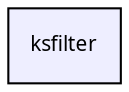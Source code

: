 digraph G {
  compound=true
  node [ fontsize=10, fontname="FreeSans.ttf"];
  edge [ labelfontsize=9, labelfontname="FreeSans.ttf"];
  dir_9ddfffab8ec874f30e10f41af16ae1a4 [shape=box, label="ksfilter", style="filled", fillcolor="#eeeeff", pencolor="black", URL="dir_9ddfffab8ec874f30e10f41af16ae1a4.html"];
}
